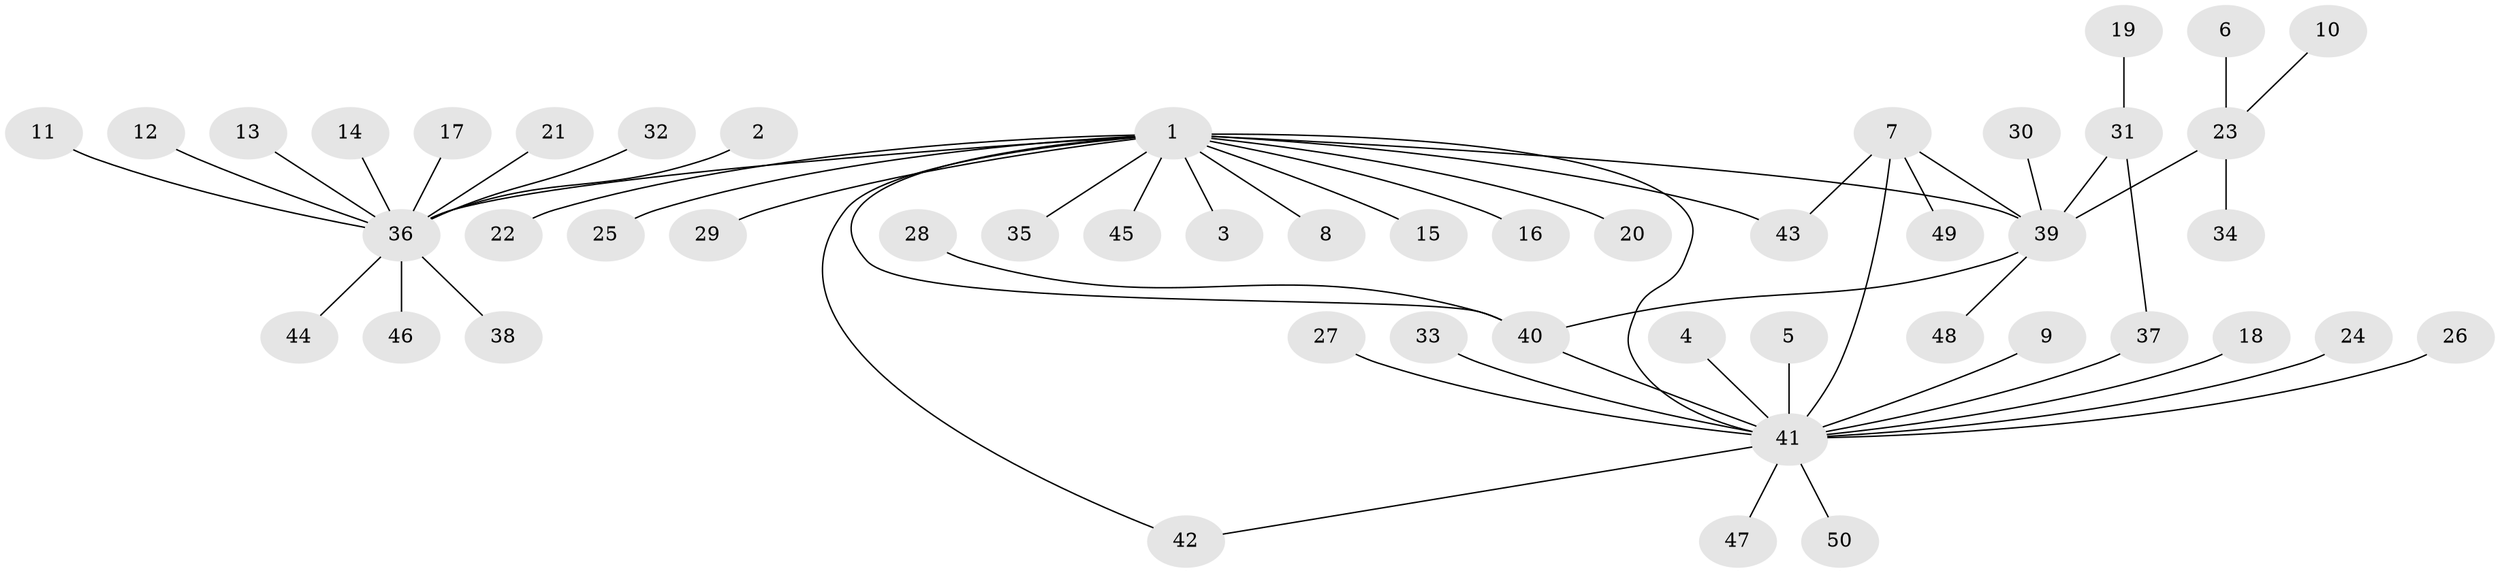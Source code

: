 // original degree distribution, {17: 0.020202020202020204, 3: 0.050505050505050504, 1: 0.6767676767676768, 14: 0.010101010101010102, 2: 0.15151515151515152, 5: 0.030303030303030304, 6: 0.020202020202020204, 9: 0.010101010101010102, 4: 0.030303030303030304}
// Generated by graph-tools (version 1.1) at 2025/26/03/09/25 03:26:08]
// undirected, 50 vertices, 55 edges
graph export_dot {
graph [start="1"]
  node [color=gray90,style=filled];
  1;
  2;
  3;
  4;
  5;
  6;
  7;
  8;
  9;
  10;
  11;
  12;
  13;
  14;
  15;
  16;
  17;
  18;
  19;
  20;
  21;
  22;
  23;
  24;
  25;
  26;
  27;
  28;
  29;
  30;
  31;
  32;
  33;
  34;
  35;
  36;
  37;
  38;
  39;
  40;
  41;
  42;
  43;
  44;
  45;
  46;
  47;
  48;
  49;
  50;
  1 -- 3 [weight=1.0];
  1 -- 8 [weight=1.0];
  1 -- 15 [weight=1.0];
  1 -- 16 [weight=1.0];
  1 -- 20 [weight=1.0];
  1 -- 22 [weight=1.0];
  1 -- 25 [weight=1.0];
  1 -- 29 [weight=1.0];
  1 -- 35 [weight=1.0];
  1 -- 36 [weight=1.0];
  1 -- 39 [weight=1.0];
  1 -- 40 [weight=1.0];
  1 -- 41 [weight=1.0];
  1 -- 42 [weight=1.0];
  1 -- 43 [weight=1.0];
  1 -- 45 [weight=1.0];
  2 -- 36 [weight=1.0];
  4 -- 41 [weight=1.0];
  5 -- 41 [weight=1.0];
  6 -- 23 [weight=1.0];
  7 -- 39 [weight=1.0];
  7 -- 41 [weight=1.0];
  7 -- 43 [weight=1.0];
  7 -- 49 [weight=1.0];
  9 -- 41 [weight=1.0];
  10 -- 23 [weight=1.0];
  11 -- 36 [weight=1.0];
  12 -- 36 [weight=1.0];
  13 -- 36 [weight=1.0];
  14 -- 36 [weight=1.0];
  17 -- 36 [weight=1.0];
  18 -- 41 [weight=1.0];
  19 -- 31 [weight=1.0];
  21 -- 36 [weight=1.0];
  23 -- 34 [weight=1.0];
  23 -- 39 [weight=1.0];
  24 -- 41 [weight=1.0];
  26 -- 41 [weight=1.0];
  27 -- 41 [weight=1.0];
  28 -- 40 [weight=1.0];
  30 -- 39 [weight=1.0];
  31 -- 37 [weight=1.0];
  31 -- 39 [weight=1.0];
  32 -- 36 [weight=1.0];
  33 -- 41 [weight=1.0];
  36 -- 38 [weight=1.0];
  36 -- 44 [weight=1.0];
  36 -- 46 [weight=1.0];
  37 -- 41 [weight=1.0];
  39 -- 40 [weight=1.0];
  39 -- 48 [weight=1.0];
  40 -- 41 [weight=1.0];
  41 -- 42 [weight=1.0];
  41 -- 47 [weight=1.0];
  41 -- 50 [weight=1.0];
}
